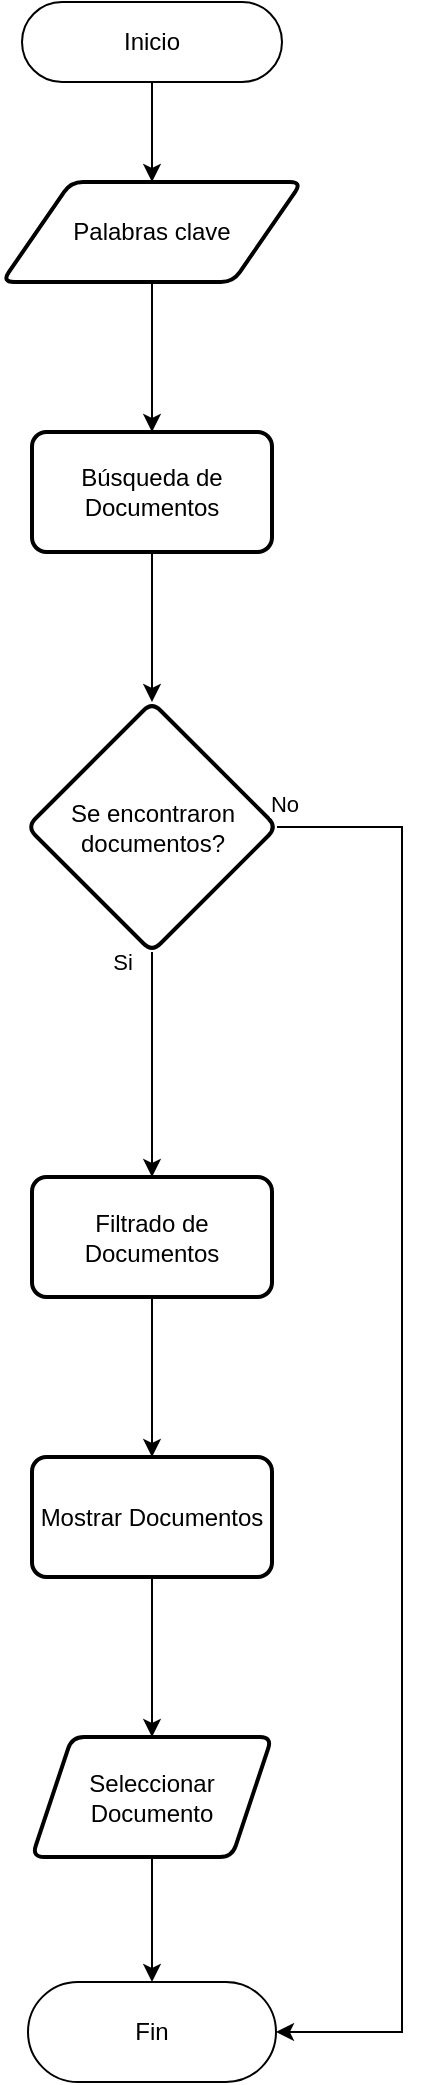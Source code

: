 <mxfile version="23.1.1" type="device" pages="3">
  <diagram name="Búsqueda de Documentos" id="4P2Duc26Tc6037qR64lj">
    <mxGraphModel dx="880" dy="460" grid="1" gridSize="10" guides="1" tooltips="1" connect="1" arrows="1" fold="1" page="1" pageScale="1" pageWidth="827" pageHeight="1169" math="0" shadow="0">
      <root>
        <mxCell id="0" />
        <mxCell id="1" parent="0" />
        <mxCell id="YPJepaTygJURjF18XzgQ-2" value="Fin" style="html=1;dashed=0;whiteSpace=wrap;shape=mxgraph.dfd.start" vertex="1" parent="1">
          <mxGeometry x="313" y="1060" width="124" height="50" as="geometry" />
        </mxCell>
        <mxCell id="YPJepaTygJURjF18XzgQ-6" style="edgeStyle=orthogonalEdgeStyle;rounded=0;orthogonalLoop=1;jettySize=auto;html=1;exitX=0.5;exitY=0.5;exitDx=0;exitDy=20;exitPerimeter=0;" edge="1" parent="1" source="YPJepaTygJURjF18XzgQ-3" target="YPJepaTygJURjF18XzgQ-4">
          <mxGeometry relative="1" as="geometry" />
        </mxCell>
        <mxCell id="YPJepaTygJURjF18XzgQ-3" value="Inicio" style="html=1;dashed=0;whiteSpace=wrap;shape=mxgraph.dfd.start" vertex="1" parent="1">
          <mxGeometry x="310" y="70" width="130" height="40" as="geometry" />
        </mxCell>
        <mxCell id="YPJepaTygJURjF18XzgQ-8" value="" style="edgeStyle=orthogonalEdgeStyle;rounded=0;orthogonalLoop=1;jettySize=auto;html=1;" edge="1" parent="1" source="YPJepaTygJURjF18XzgQ-4" target="YPJepaTygJURjF18XzgQ-7">
          <mxGeometry relative="1" as="geometry" />
        </mxCell>
        <mxCell id="YPJepaTygJURjF18XzgQ-4" value="Palabras clave" style="shape=parallelogram;html=1;strokeWidth=2;perimeter=parallelogramPerimeter;whiteSpace=wrap;rounded=1;arcSize=12;size=0.23;" vertex="1" parent="1">
          <mxGeometry x="300" y="160" width="150" height="50" as="geometry" />
        </mxCell>
        <mxCell id="YPJepaTygJURjF18XzgQ-10" value="" style="edgeStyle=orthogonalEdgeStyle;rounded=0;orthogonalLoop=1;jettySize=auto;html=1;" edge="1" parent="1" source="YPJepaTygJURjF18XzgQ-7" target="YPJepaTygJURjF18XzgQ-9">
          <mxGeometry relative="1" as="geometry" />
        </mxCell>
        <mxCell id="YPJepaTygJURjF18XzgQ-7" value="Búsqueda de Documentos" style="whiteSpace=wrap;html=1;strokeWidth=2;rounded=1;arcSize=12;" vertex="1" parent="1">
          <mxGeometry x="315" y="285" width="120" height="60" as="geometry" />
        </mxCell>
        <mxCell id="YPJepaTygJURjF18XzgQ-12" value="" style="edgeStyle=orthogonalEdgeStyle;rounded=0;orthogonalLoop=1;jettySize=auto;html=1;" edge="1" parent="1" source="YPJepaTygJURjF18XzgQ-9" target="YPJepaTygJURjF18XzgQ-11">
          <mxGeometry relative="1" as="geometry" />
        </mxCell>
        <mxCell id="YPJepaTygJURjF18XzgQ-18" value="Si" style="edgeLabel;html=1;align=center;verticalAlign=middle;resizable=0;points=[];" vertex="1" connectable="0" parent="YPJepaTygJURjF18XzgQ-12">
          <mxGeometry x="-0.058" y="-2" relative="1" as="geometry">
            <mxPoint x="-13" y="-48" as="offset" />
          </mxGeometry>
        </mxCell>
        <mxCell id="YPJepaTygJURjF18XzgQ-9" value="Se encontraron documentos?" style="rhombus;whiteSpace=wrap;html=1;strokeWidth=2;rounded=1;arcSize=12;" vertex="1" parent="1">
          <mxGeometry x="312.5" y="420" width="125" height="125" as="geometry" />
        </mxCell>
        <mxCell id="YPJepaTygJURjF18XzgQ-14" value="" style="edgeStyle=orthogonalEdgeStyle;rounded=0;orthogonalLoop=1;jettySize=auto;html=1;" edge="1" parent="1" source="YPJepaTygJURjF18XzgQ-11" target="YPJepaTygJURjF18XzgQ-13">
          <mxGeometry relative="1" as="geometry" />
        </mxCell>
        <mxCell id="YPJepaTygJURjF18XzgQ-11" value="Filtrado de Documentos" style="whiteSpace=wrap;html=1;strokeWidth=2;rounded=1;arcSize=12;" vertex="1" parent="1">
          <mxGeometry x="315" y="657.5" width="120" height="60" as="geometry" />
        </mxCell>
        <mxCell id="YPJepaTygJURjF18XzgQ-16" value="" style="edgeStyle=orthogonalEdgeStyle;rounded=0;orthogonalLoop=1;jettySize=auto;html=1;" edge="1" parent="1" source="YPJepaTygJURjF18XzgQ-13" target="YPJepaTygJURjF18XzgQ-15">
          <mxGeometry relative="1" as="geometry" />
        </mxCell>
        <mxCell id="YPJepaTygJURjF18XzgQ-13" value="Mostrar Documentos" style="whiteSpace=wrap;html=1;strokeWidth=2;rounded=1;arcSize=12;" vertex="1" parent="1">
          <mxGeometry x="315" y="797.5" width="120" height="60" as="geometry" />
        </mxCell>
        <mxCell id="YPJepaTygJURjF18XzgQ-17" style="edgeStyle=orthogonalEdgeStyle;rounded=0;orthogonalLoop=1;jettySize=auto;html=1;exitX=0.5;exitY=1;exitDx=0;exitDy=0;" edge="1" parent="1" source="YPJepaTygJURjF18XzgQ-15" target="YPJepaTygJURjF18XzgQ-2">
          <mxGeometry relative="1" as="geometry" />
        </mxCell>
        <mxCell id="YPJepaTygJURjF18XzgQ-15" value="Seleccionar Documento" style="shape=parallelogram;perimeter=parallelogramPerimeter;whiteSpace=wrap;html=1;fixedSize=1;strokeWidth=2;rounded=1;arcSize=12;" vertex="1" parent="1">
          <mxGeometry x="315" y="937.5" width="120" height="60" as="geometry" />
        </mxCell>
        <mxCell id="YPJepaTygJURjF18XzgQ-19" style="edgeStyle=orthogonalEdgeStyle;rounded=0;orthogonalLoop=1;jettySize=auto;html=1;exitX=1;exitY=0.5;exitDx=0;exitDy=0;entryX=1;entryY=0.5;entryDx=0;entryDy=0;entryPerimeter=0;" edge="1" parent="1" source="YPJepaTygJURjF18XzgQ-9" target="YPJepaTygJURjF18XzgQ-2">
          <mxGeometry relative="1" as="geometry">
            <Array as="points">
              <mxPoint x="500" y="483" />
              <mxPoint x="500" y="1085" />
            </Array>
          </mxGeometry>
        </mxCell>
        <mxCell id="YPJepaTygJURjF18XzgQ-20" value="No" style="edgeLabel;html=1;align=center;verticalAlign=middle;resizable=0;points=[];" vertex="1" connectable="0" parent="YPJepaTygJURjF18XzgQ-19">
          <mxGeometry x="-0.919" relative="1" as="geometry">
            <mxPoint x="-26" y="-12" as="offset" />
          </mxGeometry>
        </mxCell>
      </root>
    </mxGraphModel>
  </diagram>
  <diagram id="1T7BF2pOI1GpL-Okr52q" name="Subir Documentos">
    <mxGraphModel dx="880" dy="460" grid="1" gridSize="10" guides="1" tooltips="1" connect="1" arrows="1" fold="1" page="1" pageScale="1" pageWidth="827" pageHeight="1169" math="0" shadow="0">
      <root>
        <mxCell id="0" />
        <mxCell id="1" parent="0" />
        <mxCell id="VlGHfWYHbSTGs9eEfxMU-2" value="" style="edgeStyle=orthogonalEdgeStyle;rounded=0;orthogonalLoop=1;jettySize=auto;html=1;" edge="1" parent="1" source="iQP5UtAaY2azwjIbkdg7-1" target="VlGHfWYHbSTGs9eEfxMU-1">
          <mxGeometry relative="1" as="geometry" />
        </mxCell>
        <mxCell id="iQP5UtAaY2azwjIbkdg7-1" value="Inicio" style="html=1;dashed=0;whiteSpace=wrap;shape=mxgraph.dfd.start" vertex="1" parent="1">
          <mxGeometry x="310" y="70" width="130" height="40" as="geometry" />
        </mxCell>
        <mxCell id="y76dJyfz-l1GJOD7nQXj-2" value="" style="edgeStyle=orthogonalEdgeStyle;rounded=0;orthogonalLoop=1;jettySize=auto;html=1;" edge="1" parent="1" source="VlGHfWYHbSTGs9eEfxMU-1" target="y76dJyfz-l1GJOD7nQXj-1">
          <mxGeometry relative="1" as="geometry" />
        </mxCell>
        <mxCell id="VlGHfWYHbSTGs9eEfxMU-1" value="Ingresar datos y documento" style="shape=parallelogram;perimeter=parallelogramPerimeter;whiteSpace=wrap;html=1;fixedSize=1;dashed=0;" vertex="1" parent="1">
          <mxGeometry x="315" y="180" width="120" height="60" as="geometry" />
        </mxCell>
        <mxCell id="y76dJyfz-l1GJOD7nQXj-4" value="" style="edgeStyle=orthogonalEdgeStyle;rounded=0;orthogonalLoop=1;jettySize=auto;html=1;" edge="1" parent="1" source="y76dJyfz-l1GJOD7nQXj-1" target="y76dJyfz-l1GJOD7nQXj-3">
          <mxGeometry relative="1" as="geometry" />
        </mxCell>
        <mxCell id="y76dJyfz-l1GJOD7nQXj-1" value="Validar formato de datos y extension de documento" style="rounded=1;whiteSpace=wrap;html=1;dashed=0;" vertex="1" parent="1">
          <mxGeometry x="315" y="320" width="120" height="60" as="geometry" />
        </mxCell>
        <mxCell id="y76dJyfz-l1GJOD7nQXj-5" style="edgeStyle=orthogonalEdgeStyle;rounded=0;orthogonalLoop=1;jettySize=auto;html=1;exitX=1;exitY=0.5;exitDx=0;exitDy=0;entryX=1;entryY=0.5;entryDx=0;entryDy=0;" edge="1" parent="1" source="y76dJyfz-l1GJOD7nQXj-3" target="VlGHfWYHbSTGs9eEfxMU-1">
          <mxGeometry relative="1" as="geometry">
            <Array as="points">
              <mxPoint x="570" y="490" />
              <mxPoint x="570" y="210" />
            </Array>
          </mxGeometry>
        </mxCell>
        <mxCell id="y76dJyfz-l1GJOD7nQXj-6" value="No" style="edgeLabel;html=1;align=center;verticalAlign=middle;resizable=0;points=[];" vertex="1" connectable="0" parent="y76dJyfz-l1GJOD7nQXj-5">
          <mxGeometry x="-0.765" y="-2" relative="1" as="geometry">
            <mxPoint x="-53" y="-12" as="offset" />
          </mxGeometry>
        </mxCell>
        <mxCell id="y76dJyfz-l1GJOD7nQXj-8" value="" style="edgeStyle=orthogonalEdgeStyle;rounded=0;orthogonalLoop=1;jettySize=auto;html=1;" edge="1" parent="1" source="y76dJyfz-l1GJOD7nQXj-3" target="y76dJyfz-l1GJOD7nQXj-7">
          <mxGeometry relative="1" as="geometry" />
        </mxCell>
        <mxCell id="y76dJyfz-l1GJOD7nQXj-3" value="Son correctos" style="rhombus;whiteSpace=wrap;html=1;rounded=1;dashed=0;" vertex="1" parent="1">
          <mxGeometry x="335" y="450" width="80" height="80" as="geometry" />
        </mxCell>
        <mxCell id="y76dJyfz-l1GJOD7nQXj-10" value="" style="edgeStyle=orthogonalEdgeStyle;rounded=0;orthogonalLoop=1;jettySize=auto;html=1;" edge="1" parent="1" source="y76dJyfz-l1GJOD7nQXj-7" target="y76dJyfz-l1GJOD7nQXj-9">
          <mxGeometry relative="1" as="geometry" />
        </mxCell>
        <mxCell id="y76dJyfz-l1GJOD7nQXj-7" value="Verificar si hay conflicto con el Nombre" style="rounded=1;whiteSpace=wrap;html=1;dashed=0;" vertex="1" parent="1">
          <mxGeometry x="315" y="620" width="120" height="60" as="geometry" />
        </mxCell>
        <mxCell id="y76dJyfz-l1GJOD7nQXj-12" value="" style="edgeStyle=orthogonalEdgeStyle;rounded=0;orthogonalLoop=1;jettySize=auto;html=1;entryX=0;entryY=0.5;entryDx=0;entryDy=0;" edge="1" parent="1" source="y76dJyfz-l1GJOD7nQXj-9" target="y76dJyfz-l1GJOD7nQXj-16">
          <mxGeometry relative="1" as="geometry">
            <mxPoint x="510" y="790" as="targetPoint" />
          </mxGeometry>
        </mxCell>
        <mxCell id="y76dJyfz-l1GJOD7nQXj-14" value="Si" style="edgeLabel;html=1;align=center;verticalAlign=middle;resizable=0;points=[];" vertex="1" connectable="0" parent="y76dJyfz-l1GJOD7nQXj-12">
          <mxGeometry x="-0.2" relative="1" as="geometry">
            <mxPoint x="-38" y="-10" as="offset" />
          </mxGeometry>
        </mxCell>
        <mxCell id="y76dJyfz-l1GJOD7nQXj-19" value="" style="edgeStyle=orthogonalEdgeStyle;rounded=0;orthogonalLoop=1;jettySize=auto;html=1;" edge="1" parent="1" source="y76dJyfz-l1GJOD7nQXj-9" target="y76dJyfz-l1GJOD7nQXj-18">
          <mxGeometry relative="1" as="geometry" />
        </mxCell>
        <mxCell id="y76dJyfz-l1GJOD7nQXj-20" value="No" style="edgeLabel;html=1;align=center;verticalAlign=middle;resizable=0;points=[];" vertex="1" connectable="0" parent="y76dJyfz-l1GJOD7nQXj-19">
          <mxGeometry x="-0.34" y="-2" relative="1" as="geometry">
            <mxPoint x="-13" y="-33" as="offset" />
          </mxGeometry>
        </mxCell>
        <mxCell id="y76dJyfz-l1GJOD7nQXj-9" value="Existe conflicto?" style="rhombus;whiteSpace=wrap;html=1;rounded=1;dashed=0;" vertex="1" parent="1">
          <mxGeometry x="335" y="750" width="80" height="80" as="geometry" />
        </mxCell>
        <mxCell id="y76dJyfz-l1GJOD7nQXj-13" style="edgeStyle=orthogonalEdgeStyle;rounded=0;orthogonalLoop=1;jettySize=auto;html=1;exitX=0.5;exitY=0;exitDx=0;exitDy=0;entryX=1;entryY=0.5;entryDx=0;entryDy=0;" edge="1" parent="1" source="y76dJyfz-l1GJOD7nQXj-16" target="y76dJyfz-l1GJOD7nQXj-7">
          <mxGeometry relative="1" as="geometry">
            <mxPoint x="570" y="760" as="sourcePoint" />
          </mxGeometry>
        </mxCell>
        <mxCell id="y76dJyfz-l1GJOD7nQXj-16" value="Nuevo Nombre" style="shape=parallelogram;html=1;strokeWidth=2;perimeter=parallelogramPerimeter;whiteSpace=wrap;rounded=1;arcSize=12;size=0.23;" vertex="1" parent="1">
          <mxGeometry x="510" y="755" width="140" height="70" as="geometry" />
        </mxCell>
        <mxCell id="y76dJyfz-l1GJOD7nQXj-22" value="" style="edgeStyle=orthogonalEdgeStyle;rounded=0;orthogonalLoop=1;jettySize=auto;html=1;" edge="1" parent="1" source="y76dJyfz-l1GJOD7nQXj-18" target="y76dJyfz-l1GJOD7nQXj-21">
          <mxGeometry relative="1" as="geometry" />
        </mxCell>
        <mxCell id="y76dJyfz-l1GJOD7nQXj-18" value="Guardarlo en la base de datos" style="rounded=1;whiteSpace=wrap;html=1;dashed=0;" vertex="1" parent="1">
          <mxGeometry x="315" y="930" width="120" height="60" as="geometry" />
        </mxCell>
        <mxCell id="y76dJyfz-l1GJOD7nQXj-21" value="Fin" style="html=1;dashed=0;whiteSpace=wrap;shape=mxgraph.dfd.start" vertex="1" parent="1">
          <mxGeometry x="310" y="1080" width="130" height="40" as="geometry" />
        </mxCell>
      </root>
    </mxGraphModel>
  </diagram>
  <diagram id="IezTMaKGBwKcjfoO2uHJ" name="Inicio de Sesión">
    <mxGraphModel dx="880" dy="460" grid="1" gridSize="10" guides="1" tooltips="1" connect="1" arrows="1" fold="1" page="1" pageScale="1" pageWidth="827" pageHeight="1169" math="0" shadow="0">
      <root>
        <mxCell id="0" />
        <mxCell id="1" parent="0" />
        <mxCell id="_CuET5KwwIEt0o_gb-XE-4" value="" style="edgeStyle=orthogonalEdgeStyle;rounded=0;orthogonalLoop=1;jettySize=auto;html=1;" edge="1" parent="1" source="_CuET5KwwIEt0o_gb-XE-1" target="_CuET5KwwIEt0o_gb-XE-3">
          <mxGeometry relative="1" as="geometry" />
        </mxCell>
        <mxCell id="_CuET5KwwIEt0o_gb-XE-1" value="Inicio" style="html=1;dashed=0;whiteSpace=wrap;shape=mxgraph.dfd.start" vertex="1" parent="1">
          <mxGeometry x="310" y="70" width="130" height="40" as="geometry" />
        </mxCell>
        <mxCell id="_CuET5KwwIEt0o_gb-XE-2" value="Fin" style="html=1;dashed=0;whiteSpace=wrap;shape=mxgraph.dfd.start" vertex="1" parent="1">
          <mxGeometry x="310" y="910" width="130" height="40" as="geometry" />
        </mxCell>
        <mxCell id="_CuET5KwwIEt0o_gb-XE-6" value="" style="edgeStyle=orthogonalEdgeStyle;rounded=0;orthogonalLoop=1;jettySize=auto;html=1;" edge="1" parent="1" source="_CuET5KwwIEt0o_gb-XE-3" target="_CuET5KwwIEt0o_gb-XE-5">
          <mxGeometry relative="1" as="geometry" />
        </mxCell>
        <mxCell id="_CuET5KwwIEt0o_gb-XE-3" value="Ingresan Credenciales" style="shape=parallelogram;perimeter=parallelogramPerimeter;whiteSpace=wrap;html=1;fixedSize=1;dashed=0;" vertex="1" parent="1">
          <mxGeometry x="315" y="180" width="120" height="60" as="geometry" />
        </mxCell>
        <mxCell id="_CuET5KwwIEt0o_gb-XE-8" value="" style="edgeStyle=orthogonalEdgeStyle;rounded=0;orthogonalLoop=1;jettySize=auto;html=1;" edge="1" parent="1" source="_CuET5KwwIEt0o_gb-XE-5" target="_CuET5KwwIEt0o_gb-XE-7">
          <mxGeometry relative="1" as="geometry" />
        </mxCell>
        <mxCell id="_CuET5KwwIEt0o_gb-XE-5" value="Se busca al usuario en la base de datos" style="rounded=1;whiteSpace=wrap;html=1;dashed=0;" vertex="1" parent="1">
          <mxGeometry x="315" y="320" width="120" height="60" as="geometry" />
        </mxCell>
        <mxCell id="_CuET5KwwIEt0o_gb-XE-10" value="" style="edgeStyle=orthogonalEdgeStyle;rounded=0;orthogonalLoop=1;jettySize=auto;html=1;" edge="1" parent="1" source="_CuET5KwwIEt0o_gb-XE-7" target="_CuET5KwwIEt0o_gb-XE-9">
          <mxGeometry relative="1" as="geometry" />
        </mxCell>
        <mxCell id="_CuET5KwwIEt0o_gb-XE-12" value="No" style="edgeLabel;html=1;align=center;verticalAlign=middle;resizable=0;points=[];" vertex="1" connectable="0" parent="_CuET5KwwIEt0o_gb-XE-10">
          <mxGeometry x="-0.192" y="-2" relative="1" as="geometry">
            <mxPoint x="-25" y="-12" as="offset" />
          </mxGeometry>
        </mxCell>
        <mxCell id="_CuET5KwwIEt0o_gb-XE-14" value="" style="edgeStyle=orthogonalEdgeStyle;rounded=0;orthogonalLoop=1;jettySize=auto;html=1;" edge="1" parent="1" source="_CuET5KwwIEt0o_gb-XE-7" target="_CuET5KwwIEt0o_gb-XE-13">
          <mxGeometry relative="1" as="geometry" />
        </mxCell>
        <mxCell id="_CuET5KwwIEt0o_gb-XE-15" value="Si" style="edgeLabel;html=1;align=center;verticalAlign=middle;resizable=0;points=[];" vertex="1" connectable="0" parent="_CuET5KwwIEt0o_gb-XE-14">
          <mxGeometry x="-0.36" y="-3" relative="1" as="geometry">
            <mxPoint x="-12" y="-32" as="offset" />
          </mxGeometry>
        </mxCell>
        <mxCell id="_CuET5KwwIEt0o_gb-XE-7" value="Se encontró al usuario?" style="rhombus;whiteSpace=wrap;html=1;rounded=1;dashed=0;" vertex="1" parent="1">
          <mxGeometry x="319.5" y="450" width="111" height="100" as="geometry" />
        </mxCell>
        <mxCell id="_CuET5KwwIEt0o_gb-XE-11" style="edgeStyle=orthogonalEdgeStyle;rounded=0;orthogonalLoop=1;jettySize=auto;html=1;exitX=0.5;exitY=0;exitDx=0;exitDy=0;entryX=1;entryY=0.5;entryDx=0;entryDy=0;" edge="1" parent="1" source="_CuET5KwwIEt0o_gb-XE-9" target="_CuET5KwwIEt0o_gb-XE-3">
          <mxGeometry relative="1" as="geometry">
            <Array as="points">
              <mxPoint x="566" y="210" />
            </Array>
          </mxGeometry>
        </mxCell>
        <mxCell id="_CuET5KwwIEt0o_gb-XE-9" value="Informar del error" style="whiteSpace=wrap;html=1;rounded=1;dashed=0;" vertex="1" parent="1">
          <mxGeometry x="506" y="470" width="120" height="60" as="geometry" />
        </mxCell>
        <mxCell id="_CuET5KwwIEt0o_gb-XE-17" value="" style="edgeStyle=orthogonalEdgeStyle;rounded=0;orthogonalLoop=1;jettySize=auto;html=1;" edge="1" parent="1" source="_CuET5KwwIEt0o_gb-XE-13" target="_CuET5KwwIEt0o_gb-XE-16">
          <mxGeometry relative="1" as="geometry" />
        </mxCell>
        <mxCell id="_CuET5KwwIEt0o_gb-XE-13" value="Se crea token con información del usuario" style="rounded=1;whiteSpace=wrap;html=1;dashed=0;" vertex="1" parent="1">
          <mxGeometry x="315" y="650" width="120" height="60" as="geometry" />
        </mxCell>
        <mxCell id="_CuET5KwwIEt0o_gb-XE-18" value="" style="edgeStyle=orthogonalEdgeStyle;rounded=0;orthogonalLoop=1;jettySize=auto;html=1;" edge="1" parent="1" source="_CuET5KwwIEt0o_gb-XE-16" target="_CuET5KwwIEt0o_gb-XE-2">
          <mxGeometry relative="1" as="geometry" />
        </mxCell>
        <mxCell id="_CuET5KwwIEt0o_gb-XE-16" value="Se entrega el token" style="rounded=1;whiteSpace=wrap;html=1;dashed=0;" vertex="1" parent="1">
          <mxGeometry x="315" y="790" width="120" height="60" as="geometry" />
        </mxCell>
      </root>
    </mxGraphModel>
  </diagram>
</mxfile>
